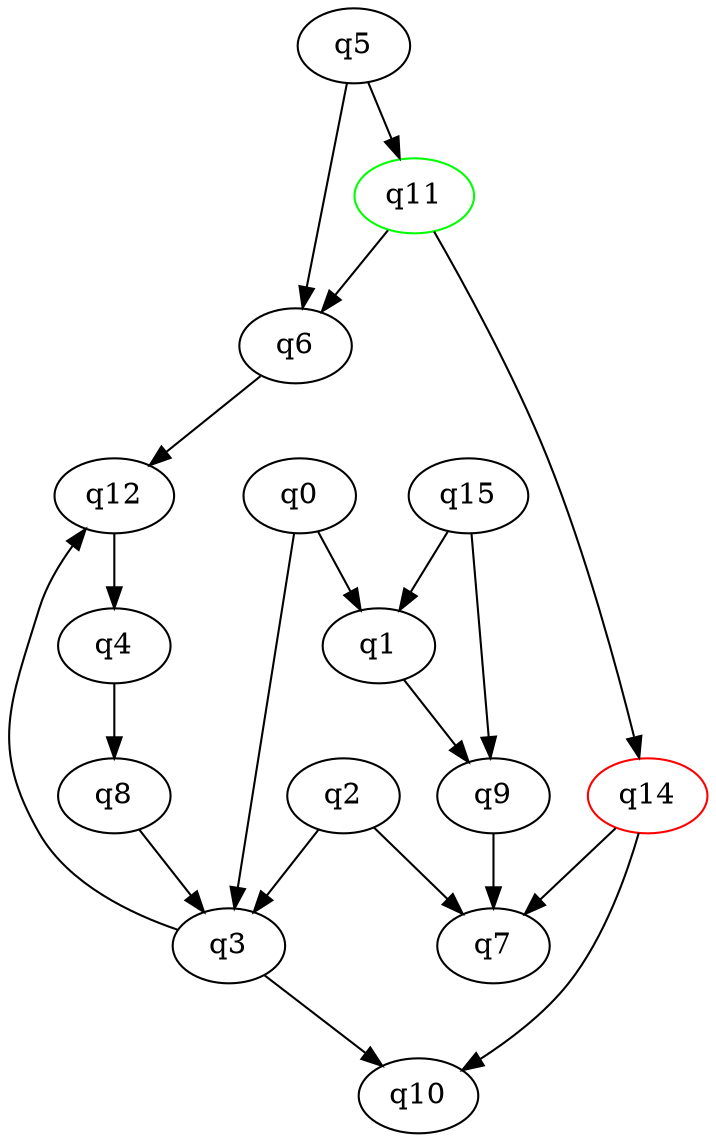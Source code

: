 digraph A{
q11 [initial=1,color=green];
q14 [final=1,color=red];
q0 -> q1;
q0 -> q3;
q1 -> q9;
q2 -> q3;
q2 -> q7;
q3 -> q10;
q3 -> q12;
q4 -> q8;
q5 -> q6;
q5 -> q11;
q6 -> q12;
q8 -> q3;
q9 -> q7;
q11 -> q6;
q11 -> q14;
q12 -> q4;
q14 -> q7;
q14 -> q10;
q15 -> q1;
q15 -> q9;
}